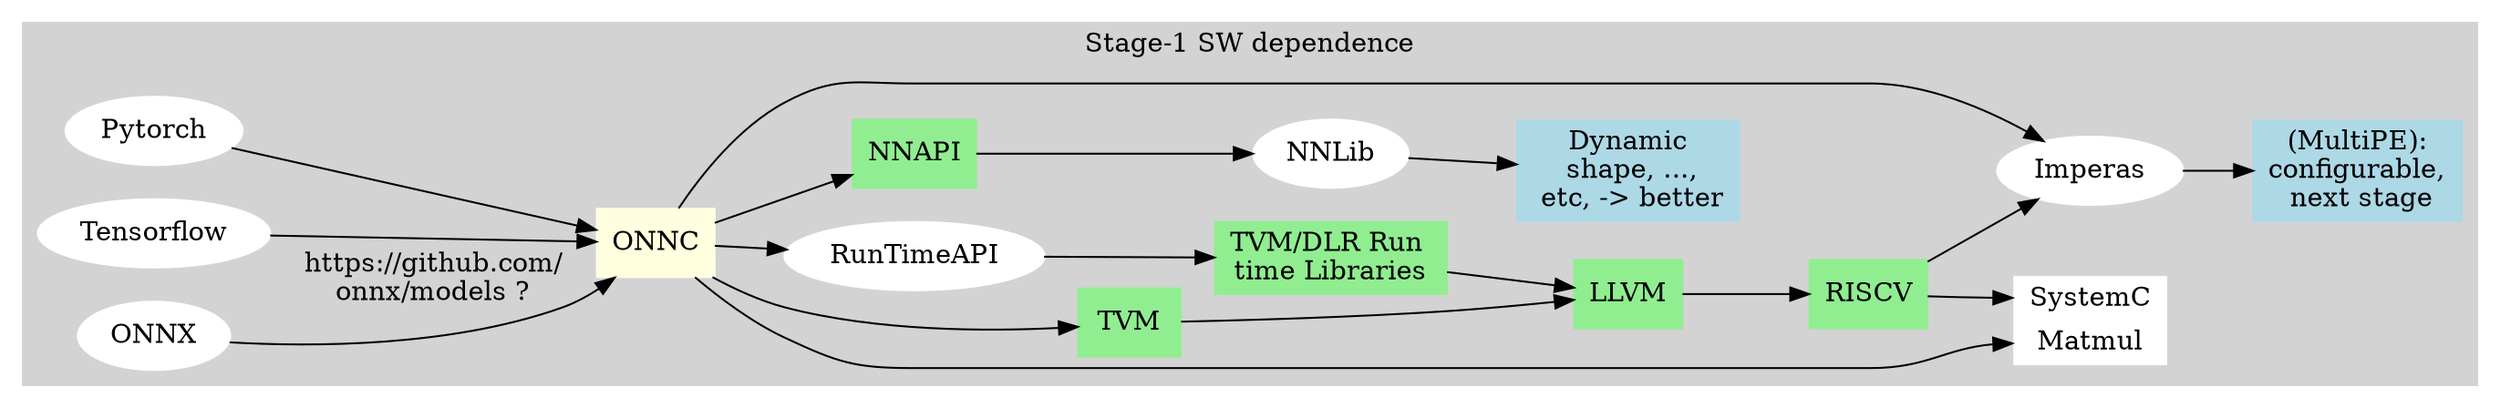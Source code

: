 // dot -Tpng sw-dep.gv -o sw-dep.png
digraph G {
  rankdir=LR;

  subgraph cluster_1 {
    style=filled;
    color=lightgrey;
    label = "Stage-1 SW dependence";

    node [shape=record,style=filled,color=white]; 
      SystemC [
        label = "<f0> SystemC | <f1> Matmul"
        shape = "record"
      ];
    node [shape=box,style=filled,color=lightgreen]; 
      TVMRT [label="TVM/DLR Run \ntime Libraries"]; RISCV;LLVM;TVM; 
    node [shape=box,style=filled,color=lightyellow]; 
      ONNC; NNAPI [shape=box,color=lightgreen]

    node [shape=box,style=filled,color=lightblue];
      NoteNNLib [label="Dynamic\n shape, ...,\n etc, -> better"]; 
      NoteImperas [label="(MultiPE):\nconfigurable,\n next stage"]; 
    node [shape="",style=filled,color=white]; 

    Pytorch -> ONNC;
    Tensorflow -> ONNC;
    ONNX -> ONNC [label="https://github.com/\nonnx/models ?"];
    ONNC -> TVM;
    ONNC -> NNAPI;
    ONNC -> RunTimeAPI;
    ONNC -> SystemC:f1;
    ONNC -> Imperas;
    NNAPI -> NNLib;
    NNLib -> NoteNNLib;
    RunTimeAPI -> TVMRT;
    TVM -> LLVM;
    TVMRT -> LLVM;
    LLVM -> RISCV;
    RISCV -> SystemC:f0;
    RISCV -> Imperas;
    Imperas -> NoteImperas;
  }
}

